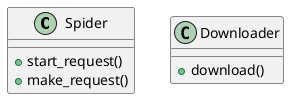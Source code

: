 @startuml
'https://plantuml.com/class-diagram

class Spider {
    + start_request()
    + make_request()
}

class Downloader {

    + download()
}


@enduml